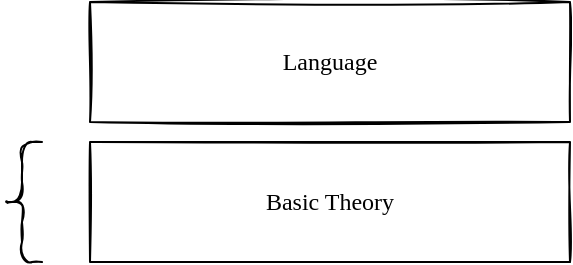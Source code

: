 <mxfile version="14.7.0" type="device"><diagram id="_I5SyWJ1OFS8i6XZKPVU" name="Page-1"><mxGraphModel dx="1422" dy="833" grid="1" gridSize="10" guides="1" tooltips="1" connect="1" arrows="1" fold="1" page="1" pageScale="1" pageWidth="827" pageHeight="1169" math="0" shadow="0"><root><mxCell id="0"/><mxCell id="1" parent="0"/><mxCell id="jE89DbYuTfDb5kjAZxGT-1" value="Basic Theory" style="rounded=0;whiteSpace=wrap;html=1;sketch=1;fontFamily=Comic Sans MS;" vertex="1" parent="1"><mxGeometry x="294" y="530" width="240" height="60" as="geometry"/></mxCell><mxCell id="jE89DbYuTfDb5kjAZxGT-3" value="Language" style="rounded=0;whiteSpace=wrap;html=1;sketch=1;fontFamily=Comic Sans MS;" vertex="1" parent="1"><mxGeometry x="294" y="460" width="240" height="60" as="geometry"/></mxCell><mxCell id="jE89DbYuTfDb5kjAZxGT-4" value="" style="shape=curlyBracket;whiteSpace=wrap;html=1;rounded=1;sketch=1;fontFamily=Comic Sans MS;" vertex="1" parent="1"><mxGeometry x="250" y="530" width="20" height="60" as="geometry"/></mxCell></root></mxGraphModel></diagram></mxfile>